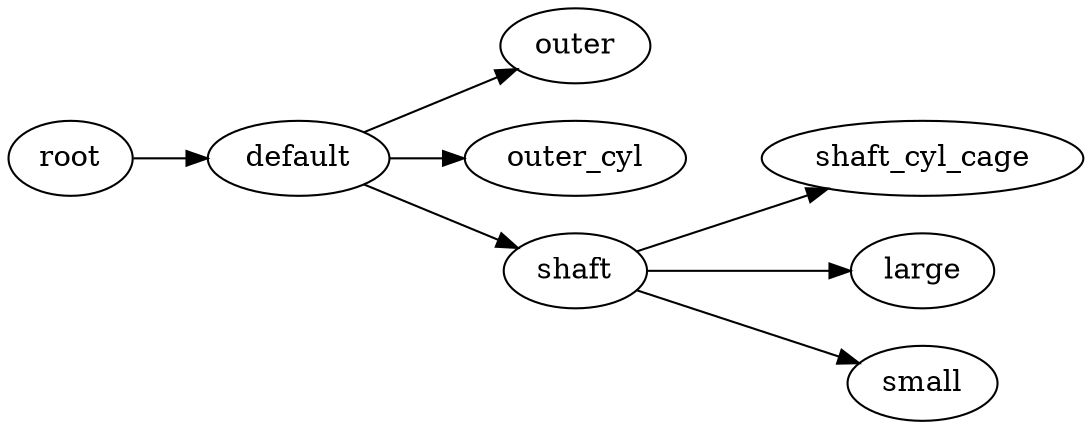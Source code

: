 digraph default {
	graph [rankdir=LR]
	root_15 [label=root href="javascript:s=&quot;\(\)\nNone&quot;; console.log(s); alert(s);"]
	default_16 [label=default href="javascript:s=&quot;\(&#x27;default&#x27;,\)\nTnutWasherOuter&quot;; console.log(s); alert(s);" tooltip=TnutWasherOuter]
	outer_17 [label=outer href="javascript:s=&quot;\(&#x27;default&#x27;,\ &#x27;outer&#x27;\)\nBox&quot;; console.log(s); alert(s);" tooltip=Box]
	outer_cyl_18 [label=outer_cyl href="javascript:s=&quot;\(&#x27;default&#x27;,\ &#x27;outer_cyl&#x27;\)\nCylinder&quot;; console.log(s); alert(s);" tooltip=Cylinder]
	shaft_19 [label=shaft href="javascript:s=&quot;\(&#x27;default&#x27;,\ &#x27;shaft&#x27;\)\nMaker&quot;; console.log(s); alert(s);" tooltip=Maker]
	shaft_cyl_cage_20 [label=shaft_cyl_cage href="javascript:s=&quot;\(&#x27;default&#x27;,\ &#x27;shaft&#x27;,\ &#x27;shaft_cyl_cage&#x27;\)\nCylinder&quot;; console.log(s); alert(s);" tooltip=Cylinder]
	large_21 [label=large href="javascript:s=&quot;\(&#x27;default&#x27;,\ &#x27;shaft&#x27;,\ &#x27;large&#x27;\)\nCylinder&quot;; console.log(s); alert(s);" tooltip=Cylinder]
	small_22 [label=small href="javascript:s=&quot;\(&#x27;default&#x27;,\ &#x27;shaft&#x27;,\ &#x27;small&#x27;\)\nCylinder&quot;; console.log(s); alert(s);" tooltip=Cylinder]
	root_15 -> default_16
	default_16 -> outer_17
	default_16 -> outer_cyl_18
	default_16 -> shaft_19
	shaft_19 -> shaft_cyl_cage_20
	shaft_19 -> large_21
	shaft_19 -> small_22
}
